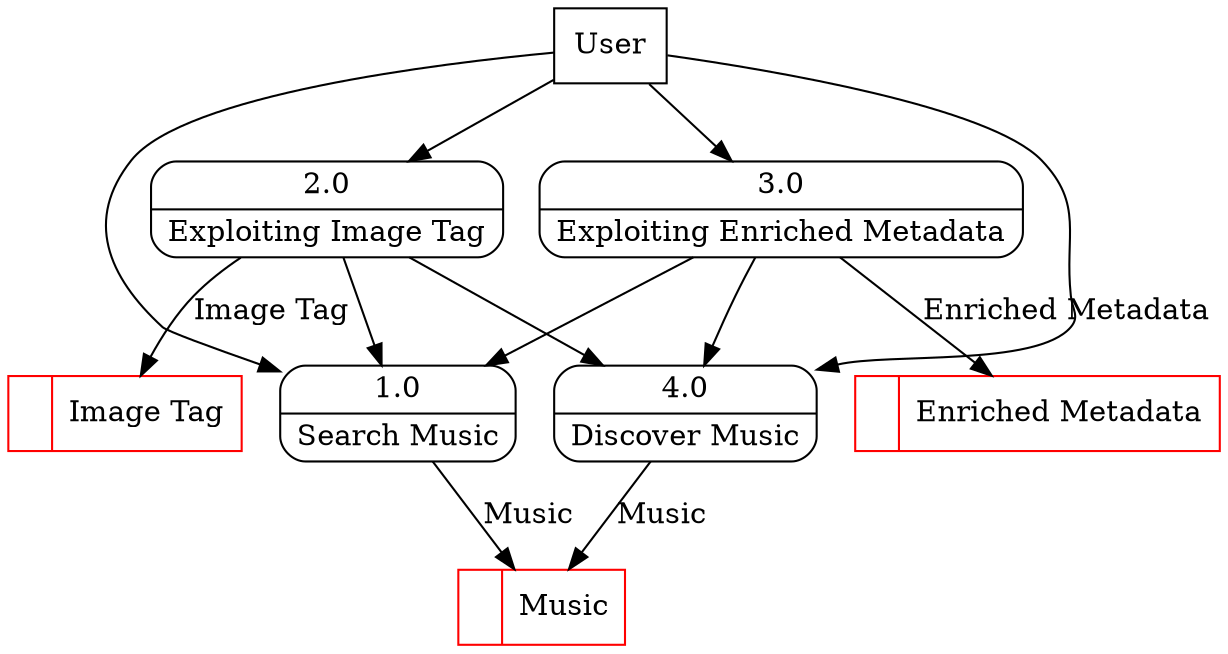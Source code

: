 digraph dfd2{ 
node[shape=record]
200 [label="<f0>  |<f1> Image Tag " color=red];
201 [label="<f0>  |<f1> Music " color=red];
202 [label="<f0>  |<f1> Enriched Metadata " color=red];
203 [label="User" shape=box];
204 [label="{<f0> 1.0|<f1> Search Music }" shape=Mrecord];
205 [label="{<f0> 2.0|<f1> Exploiting Image Tag }" shape=Mrecord];
206 [label="{<f0> 3.0|<f1> Exploiting Enriched Metadata }" shape=Mrecord];
207 [label="{<f0> 4.0|<f1> Discover Music }" shape=Mrecord];
203 -> 204
203 -> 205
203 -> 206
203 -> 207
204 -> 201 [label="Music"]
205 -> 204
205 -> 207
205 -> 200 [label="Image Tag"]
206 -> 204
206 -> 207
206 -> 202 [label="Enriched Metadata"]
207 -> 201 [label="Music"]
}